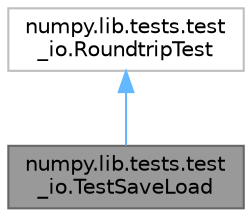 digraph "numpy.lib.tests.test_io.TestSaveLoad"
{
 // LATEX_PDF_SIZE
  bgcolor="transparent";
  edge [fontname=Helvetica,fontsize=10,labelfontname=Helvetica,labelfontsize=10];
  node [fontname=Helvetica,fontsize=10,shape=box,height=0.2,width=0.4];
  Node1 [id="Node000001",label="numpy.lib.tests.test\l_io.TestSaveLoad",height=0.2,width=0.4,color="gray40", fillcolor="grey60", style="filled", fontcolor="black",tooltip=" "];
  Node2 -> Node1 [id="edge1_Node000001_Node000002",dir="back",color="steelblue1",style="solid",tooltip=" "];
  Node2 [id="Node000002",label="numpy.lib.tests.test\l_io.RoundtripTest",height=0.2,width=0.4,color="grey75", fillcolor="white", style="filled",URL="$d1/d67/classnumpy_1_1lib_1_1tests_1_1test__io_1_1RoundtripTest.html",tooltip=" "];
}
